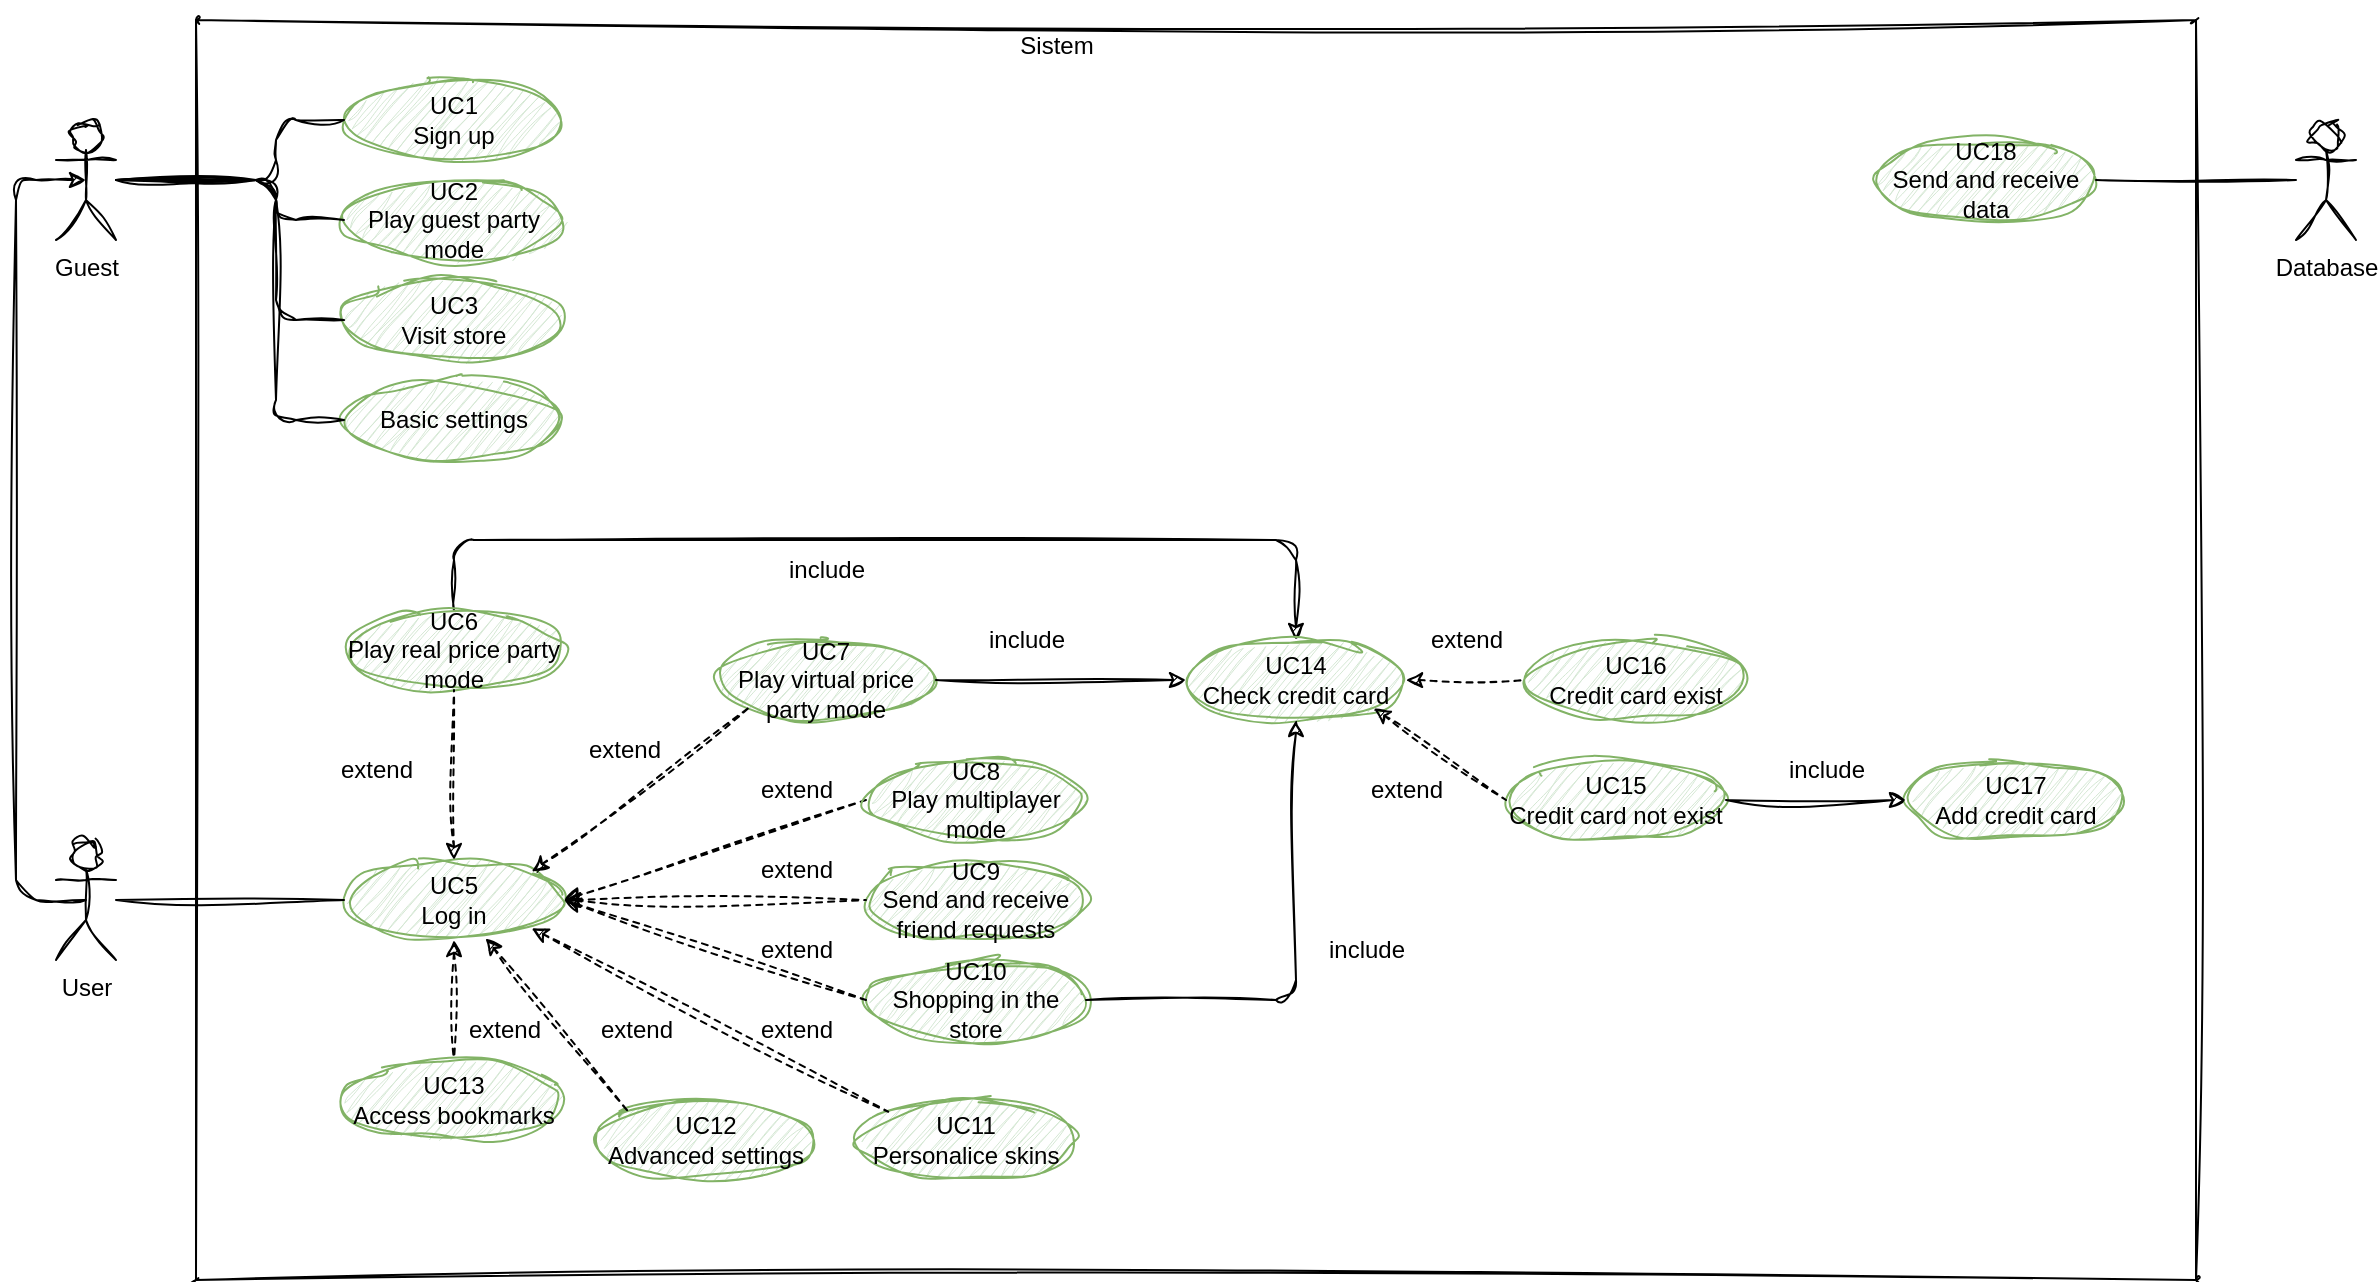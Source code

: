 <mxfile>
    <diagram name="Página-1" id="CXJXlOiOrODaM3HMHi4I">
        <mxGraphModel dx="448" dy="669" grid="1" gridSize="10" guides="1" tooltips="1" connect="1" arrows="1" fold="1" page="1" pageScale="1" pageWidth="827" pageHeight="1169" background="none" math="0" shadow="0">
            <root>
                <mxCell id="0"/>
                <mxCell id="1" parent="0"/>
                <mxCell id="282KxaGEVmYwGQcS04Fb-1" value="" style="swimlane;startSize=0;rounded=1;sketch=1;curveFitting=1;jiggle=2;" parent="1" vertex="1">
                    <mxGeometry x="120" y="120" width="1000" height="630" as="geometry"/>
                </mxCell>
                <mxCell id="-MapfWKm76I0NRb1GSsC-28" style="edgeStyle=orthogonalEdgeStyle;rounded=1;orthogonalLoop=1;jettySize=auto;html=1;entryX=0.5;entryY=0;entryDx=0;entryDy=0;endArrow=none;endFill=0;startArrow=classic;startFill=1;dashed=1;sketch=1;curveFitting=1;jiggle=2;" parent="282KxaGEVmYwGQcS04Fb-1" source="282KxaGEVmYwGQcS04Fb-3" target="-MapfWKm76I0NRb1GSsC-27" edge="1">
                    <mxGeometry relative="1" as="geometry"/>
                </mxCell>
                <mxCell id="282KxaGEVmYwGQcS04Fb-3" value="UC5&lt;br&gt;Log in" style="ellipse;whiteSpace=wrap;html=1;fillColor=#d5e8d4;strokeColor=#82b366;rounded=1;sketch=1;curveFitting=1;jiggle=2;" parent="282KxaGEVmYwGQcS04Fb-1" vertex="1">
                    <mxGeometry x="74" y="420" width="110" height="40" as="geometry"/>
                </mxCell>
                <mxCell id="282KxaGEVmYwGQcS04Fb-14" value="UC18&lt;br&gt;Send and receive data" style="ellipse;whiteSpace=wrap;html=1;fillColor=#d5e8d4;strokeColor=#82b366;rounded=1;sketch=1;curveFitting=1;jiggle=2;" parent="282KxaGEVmYwGQcS04Fb-1" vertex="1">
                    <mxGeometry x="840" y="60" width="110" height="40" as="geometry"/>
                </mxCell>
                <mxCell id="12" style="edgeStyle=none;hachureGap=4;html=1;entryX=0.5;entryY=0;entryDx=0;entryDy=0;fontFamily=Architects Daughter;fontSource=https%3A%2F%2Ffonts.googleapis.com%2Fcss%3Ffamily%3DArchitects%2BDaughter;fontSize=16;exitX=0.5;exitY=0;exitDx=0;exitDy=0;rounded=1;sketch=1;curveFitting=1;jiggle=2;" parent="282KxaGEVmYwGQcS04Fb-1" source="V3-tlpa_SD0hHTbS8woX-4" target="8" edge="1">
                    <mxGeometry relative="1" as="geometry">
                        <Array as="points">
                            <mxPoint x="129" y="260"/>
                            <mxPoint x="550" y="260"/>
                        </Array>
                    </mxGeometry>
                </mxCell>
                <mxCell id="V3-tlpa_SD0hHTbS8woX-4" value="UC6&lt;br&gt;Play real price party mode" style="ellipse;whiteSpace=wrap;html=1;fillColor=#d5e8d4;strokeColor=#82b366;rounded=1;sketch=1;curveFitting=1;jiggle=2;" parent="282KxaGEVmYwGQcS04Fb-1" vertex="1">
                    <mxGeometry x="74" y="295" width="110" height="40" as="geometry"/>
                </mxCell>
                <mxCell id="V3-tlpa_SD0hHTbS8woX-7" value="UC1&lt;br&gt;Sign up" style="ellipse;whiteSpace=wrap;html=1;fillColor=#d5e8d4;strokeColor=#82b366;rounded=1;sketch=1;curveFitting=1;jiggle=2;" parent="282KxaGEVmYwGQcS04Fb-1" vertex="1">
                    <mxGeometry x="74" y="30" width="110" height="40" as="geometry"/>
                </mxCell>
                <mxCell id="-MapfWKm76I0NRb1GSsC-2" value="UC7&lt;br&gt;Play virtual price party mode" style="ellipse;whiteSpace=wrap;html=1;fillColor=#d5e8d4;strokeColor=#82b366;rounded=1;sketch=1;curveFitting=1;jiggle=2;" parent="282KxaGEVmYwGQcS04Fb-1" vertex="1">
                    <mxGeometry x="260" y="310" width="110" height="40" as="geometry"/>
                </mxCell>
                <mxCell id="-MapfWKm76I0NRb1GSsC-8" value="UC2&lt;br&gt;Play guest party mode" style="ellipse;whiteSpace=wrap;html=1;fillColor=#d5e8d4;strokeColor=#82b366;rounded=1;sketch=1;curveFitting=1;jiggle=2;" parent="282KxaGEVmYwGQcS04Fb-1" vertex="1">
                    <mxGeometry x="74" y="80" width="110" height="40" as="geometry"/>
                </mxCell>
                <mxCell id="-MapfWKm76I0NRb1GSsC-17" value="extend" style="text;html=1;align=center;verticalAlign=middle;resizable=0;points=[];autosize=1;strokeColor=none;fillColor=none;rounded=1;sketch=1;curveFitting=1;jiggle=2;" parent="282KxaGEVmYwGQcS04Fb-1" vertex="1">
                    <mxGeometry x="270.0" y="370" width="60" height="30" as="geometry"/>
                </mxCell>
                <mxCell id="-MapfWKm76I0NRb1GSsC-20" value="" style="endArrow=none;html=1;rounded=1;entryX=0;entryY=0.5;entryDx=0;entryDy=0;exitX=1;exitY=0.5;exitDx=0;exitDy=0;endFill=0;startArrow=classic;startFill=1;dashed=1;sketch=1;curveFitting=1;jiggle=2;" parent="282KxaGEVmYwGQcS04Fb-1" source="282KxaGEVmYwGQcS04Fb-3" target="-MapfWKm76I0NRb1GSsC-19" edge="1">
                    <mxGeometry width="50" height="50" relative="1" as="geometry">
                        <mxPoint x="364" y="386" as="sourcePoint"/>
                        <mxPoint x="442" y="330" as="targetPoint"/>
                    </mxGeometry>
                </mxCell>
                <mxCell id="-MapfWKm76I0NRb1GSsC-22" value="UC3&lt;br&gt;Visit store" style="ellipse;whiteSpace=wrap;html=1;fillColor=#d5e8d4;strokeColor=#82b366;rounded=1;sketch=1;curveFitting=1;jiggle=2;" parent="282KxaGEVmYwGQcS04Fb-1" vertex="1">
                    <mxGeometry x="74" y="130" width="110" height="40" as="geometry"/>
                </mxCell>
                <mxCell id="-MapfWKm76I0NRb1GSsC-24" value="Basic settings" style="ellipse;whiteSpace=wrap;html=1;fillColor=#d5e8d4;strokeColor=#82b366;rounded=1;sketch=1;curveFitting=1;jiggle=2;" parent="282KxaGEVmYwGQcS04Fb-1" vertex="1">
                    <mxGeometry x="74" y="180" width="110" height="40" as="geometry"/>
                </mxCell>
                <mxCell id="-MapfWKm76I0NRb1GSsC-27" value="UC13&lt;br&gt;Access bookmarks" style="ellipse;whiteSpace=wrap;html=1;fillColor=#d5e8d4;strokeColor=#82b366;rounded=1;sketch=1;curveFitting=1;jiggle=2;" parent="282KxaGEVmYwGQcS04Fb-1" vertex="1">
                    <mxGeometry x="74" y="520" width="110" height="40" as="geometry"/>
                </mxCell>
                <mxCell id="-MapfWKm76I0NRb1GSsC-29" value="extend" style="text;html=1;align=center;verticalAlign=middle;resizable=0;points=[];autosize=1;strokeColor=none;fillColor=none;rounded=1;sketch=1;curveFitting=1;jiggle=2;" parent="282KxaGEVmYwGQcS04Fb-1" vertex="1">
                    <mxGeometry x="190.0" y="490" width="60" height="30" as="geometry"/>
                </mxCell>
                <mxCell id="-MapfWKm76I0NRb1GSsC-30" value="UC9&lt;br&gt;Send and receive friend requests" style="ellipse;whiteSpace=wrap;html=1;fillColor=#d5e8d4;strokeColor=#82b366;rounded=1;sketch=1;curveFitting=1;jiggle=2;" parent="282KxaGEVmYwGQcS04Fb-1" vertex="1">
                    <mxGeometry x="335" y="420" width="110" height="40" as="geometry"/>
                </mxCell>
                <mxCell id="-MapfWKm76I0NRb1GSsC-59" value="UC10&lt;br&gt;Shopping in the store" style="ellipse;whiteSpace=wrap;html=1;fillColor=#d5e8d4;strokeColor=#82b366;rounded=1;sketch=1;curveFitting=1;jiggle=2;" parent="282KxaGEVmYwGQcS04Fb-1" vertex="1">
                    <mxGeometry x="335" y="470" width="110" height="40" as="geometry"/>
                </mxCell>
                <mxCell id="-MapfWKm76I0NRb1GSsC-19" value="UC8&lt;br&gt;Play multiplayer mode" style="ellipse;whiteSpace=wrap;html=1;fillColor=#d5e8d4;strokeColor=#82b366;rounded=1;sketch=1;curveFitting=1;jiggle=2;" parent="282KxaGEVmYwGQcS04Fb-1" vertex="1">
                    <mxGeometry x="335" y="370" width="110" height="40" as="geometry"/>
                </mxCell>
                <mxCell id="-MapfWKm76I0NRb1GSsC-67" value="" style="endArrow=none;dashed=1;html=1;rounded=1;exitX=1;exitY=0.5;exitDx=0;exitDy=0;entryX=0;entryY=0.5;entryDx=0;entryDy=0;startArrow=classic;startFill=1;sketch=1;curveFitting=1;jiggle=2;" parent="282KxaGEVmYwGQcS04Fb-1" source="282KxaGEVmYwGQcS04Fb-3" target="-MapfWKm76I0NRb1GSsC-30" edge="1">
                    <mxGeometry width="50" height="50" relative="1" as="geometry">
                        <mxPoint x="400" y="630" as="sourcePoint"/>
                        <mxPoint x="450" y="580" as="targetPoint"/>
                    </mxGeometry>
                </mxCell>
                <mxCell id="-MapfWKm76I0NRb1GSsC-68" value="" style="endArrow=none;dashed=1;html=1;rounded=1;exitX=1;exitY=0.5;exitDx=0;exitDy=0;entryX=0;entryY=0.5;entryDx=0;entryDy=0;startArrow=classic;startFill=1;sketch=1;curveFitting=1;jiggle=2;" parent="282KxaGEVmYwGQcS04Fb-1" source="282KxaGEVmYwGQcS04Fb-3" target="-MapfWKm76I0NRb1GSsC-59" edge="1">
                    <mxGeometry width="50" height="50" relative="1" as="geometry">
                        <mxPoint x="178" y="424" as="sourcePoint"/>
                        <mxPoint x="290" y="460" as="targetPoint"/>
                    </mxGeometry>
                </mxCell>
                <mxCell id="-MapfWKm76I0NRb1GSsC-69" value="extend" style="text;html=1;align=center;verticalAlign=middle;resizable=0;points=[];autosize=1;strokeColor=none;fillColor=none;rounded=1;sketch=1;curveFitting=1;jiggle=2;" parent="282KxaGEVmYwGQcS04Fb-1" vertex="1">
                    <mxGeometry x="270.0" y="450" width="60" height="30" as="geometry"/>
                </mxCell>
                <mxCell id="-MapfWKm76I0NRb1GSsC-70" value="extend" style="text;html=1;align=center;verticalAlign=middle;resizable=0;points=[];autosize=1;strokeColor=none;fillColor=none;rounded=1;sketch=1;curveFitting=1;jiggle=2;" parent="282KxaGEVmYwGQcS04Fb-1" vertex="1">
                    <mxGeometry x="270.0" y="410" width="60" height="30" as="geometry"/>
                </mxCell>
                <mxCell id="-MapfWKm76I0NRb1GSsC-72" value="" style="endArrow=none;html=1;rounded=1;entryX=0.5;entryY=1;entryDx=0;entryDy=0;exitX=0.5;exitY=0;exitDx=0;exitDy=0;endFill=0;startArrow=classic;startFill=1;dashed=1;sketch=1;curveFitting=1;jiggle=2;" parent="282KxaGEVmYwGQcS04Fb-1" source="282KxaGEVmYwGQcS04Fb-3" target="V3-tlpa_SD0hHTbS8woX-4" edge="1">
                    <mxGeometry width="50" height="50" relative="1" as="geometry">
                        <mxPoint x="335" y="150" as="sourcePoint"/>
                        <mxPoint x="496" y="260" as="targetPoint"/>
                    </mxGeometry>
                </mxCell>
                <mxCell id="-MapfWKm76I0NRb1GSsC-73" value="" style="endArrow=none;html=1;rounded=1;entryX=0;entryY=1;entryDx=0;entryDy=0;endFill=0;startArrow=classic;startFill=1;dashed=1;exitX=1;exitY=0;exitDx=0;exitDy=0;sketch=1;curveFitting=1;jiggle=2;" parent="282KxaGEVmYwGQcS04Fb-1" source="282KxaGEVmYwGQcS04Fb-3" target="-MapfWKm76I0NRb1GSsC-2" edge="1">
                    <mxGeometry width="50" height="50" relative="1" as="geometry">
                        <mxPoint x="180" y="440" as="sourcePoint"/>
                        <mxPoint x="496" y="180" as="targetPoint"/>
                    </mxGeometry>
                </mxCell>
                <mxCell id="-MapfWKm76I0NRb1GSsC-74" value="include" style="text;html=1;align=center;verticalAlign=middle;resizable=0;points=[];autosize=1;strokeColor=none;fillColor=none;rounded=1;sketch=1;curveFitting=1;jiggle=2;" parent="282KxaGEVmYwGQcS04Fb-1" vertex="1">
                    <mxGeometry x="285.0" y="260" width="60" height="30" as="geometry"/>
                </mxCell>
                <mxCell id="2" value="UC11&lt;br&gt;Personalice skins" style="ellipse;whiteSpace=wrap;html=1;fillColor=#d5e8d4;strokeColor=#82b366;rounded=1;sketch=1;curveFitting=1;jiggle=2;" parent="282KxaGEVmYwGQcS04Fb-1" vertex="1">
                    <mxGeometry x="330" y="540" width="110" height="40" as="geometry"/>
                </mxCell>
                <mxCell id="4" value="" style="endArrow=none;dashed=1;html=1;rounded=1;exitX=1;exitY=1;exitDx=0;exitDy=0;entryX=0;entryY=0;entryDx=0;entryDy=0;startArrow=classic;startFill=1;sketch=1;curveFitting=1;jiggle=2;" parent="282KxaGEVmYwGQcS04Fb-1" source="282KxaGEVmYwGQcS04Fb-3" target="2" edge="1">
                    <mxGeometry width="50" height="50" relative="1" as="geometry">
                        <mxPoint x="194" y="450" as="sourcePoint"/>
                        <mxPoint x="345" y="500" as="targetPoint"/>
                    </mxGeometry>
                </mxCell>
                <mxCell id="5" value="extend" style="text;html=1;align=center;verticalAlign=middle;resizable=0;points=[];autosize=1;strokeColor=none;fillColor=none;rounded=1;sketch=1;curveFitting=1;jiggle=2;" parent="282KxaGEVmYwGQcS04Fb-1" vertex="1">
                    <mxGeometry x="270.0" y="490" width="60" height="30" as="geometry"/>
                </mxCell>
                <mxCell id="6" value="&lt;font face=&quot;Helvetica&quot;&gt;&lt;span style=&quot;font-size: 12px;&quot;&gt;Sistem&lt;/span&gt;&lt;/font&gt;" style="text;html=1;align=center;verticalAlign=middle;resizable=0;points=[];autosize=1;strokeColor=none;fillColor=none;fontSize=20;fontFamily=Architects Daughter;hachureGap=4;fontSource=https%3A%2F%2Ffonts.googleapis.com%2Fcss%3Ffamily%3DArchitects%2BDaughter;rounded=1;sketch=1;curveFitting=1;jiggle=2;" parent="282KxaGEVmYwGQcS04Fb-1" vertex="1">
                    <mxGeometry x="400" y="-10" width="60" height="40" as="geometry"/>
                </mxCell>
                <mxCell id="7" value="UC16&lt;br&gt;Credit card exist" style="ellipse;whiteSpace=wrap;html=1;fillColor=#d5e8d4;strokeColor=#82b366;rounded=1;sketch=1;curveFitting=1;jiggle=2;" parent="282KxaGEVmYwGQcS04Fb-1" vertex="1">
                    <mxGeometry x="665" y="310" width="110" height="40" as="geometry"/>
                </mxCell>
                <mxCell id="16" style="edgeStyle=none;hachureGap=4;html=1;entryX=0;entryY=0.5;entryDx=0;entryDy=0;fontFamily=Architects Daughter;fontSource=https%3A%2F%2Ffonts.googleapis.com%2Fcss%3Ffamily%3DArchitects%2BDaughter;fontSize=16;dashed=1;startArrow=classic;startFill=1;endArrow=none;endFill=0;sketch=1;curveFitting=1;jiggle=2;" parent="282KxaGEVmYwGQcS04Fb-1" source="8" target="7" edge="1">
                    <mxGeometry relative="1" as="geometry"/>
                </mxCell>
                <mxCell id="8" value="UC14&lt;br&gt;Check credit card" style="ellipse;whiteSpace=wrap;html=1;fillColor=#d5e8d4;strokeColor=#82b366;rounded=1;sketch=1;curveFitting=1;jiggle=2;" parent="282KxaGEVmYwGQcS04Fb-1" vertex="1">
                    <mxGeometry x="495" y="310" width="110" height="40" as="geometry"/>
                </mxCell>
                <mxCell id="9" value="extend" style="text;html=1;align=center;verticalAlign=middle;resizable=0;points=[];autosize=1;strokeColor=none;fillColor=none;rounded=1;sketch=1;curveFitting=1;jiggle=2;" parent="282KxaGEVmYwGQcS04Fb-1" vertex="1">
                    <mxGeometry x="184.0" y="350" width="60" height="30" as="geometry"/>
                </mxCell>
                <mxCell id="10" value="extend" style="text;html=1;align=center;verticalAlign=middle;resizable=0;points=[];autosize=1;strokeColor=none;fillColor=none;rounded=1;sketch=1;curveFitting=1;jiggle=2;" parent="282KxaGEVmYwGQcS04Fb-1" vertex="1">
                    <mxGeometry x="60.0" y="360" width="60" height="30" as="geometry"/>
                </mxCell>
                <mxCell id="11" value="" style="endArrow=classic;html=1;hachureGap=4;fontFamily=Architects Daughter;fontSource=https%3A%2F%2Ffonts.googleapis.com%2Fcss%3Ffamily%3DArchitects%2BDaughter;fontSize=16;entryX=0;entryY=0.5;entryDx=0;entryDy=0;exitX=1;exitY=0.5;exitDx=0;exitDy=0;rounded=1;sketch=1;curveFitting=1;jiggle=2;" parent="282KxaGEVmYwGQcS04Fb-1" source="-MapfWKm76I0NRb1GSsC-2" target="8" edge="1">
                    <mxGeometry width="50" height="50" relative="1" as="geometry">
                        <mxPoint x="250" y="310" as="sourcePoint"/>
                        <mxPoint x="300" y="260" as="targetPoint"/>
                    </mxGeometry>
                </mxCell>
                <mxCell id="14" value="include" style="text;html=1;align=center;verticalAlign=middle;resizable=0;points=[];autosize=1;strokeColor=none;fillColor=none;rounded=1;sketch=1;curveFitting=1;jiggle=2;" parent="282KxaGEVmYwGQcS04Fb-1" vertex="1">
                    <mxGeometry x="385.0" y="295" width="60" height="30" as="geometry"/>
                </mxCell>
                <mxCell id="15" value="UC15&lt;br&gt;Credit card not exist" style="ellipse;whiteSpace=wrap;html=1;fillColor=#d5e8d4;strokeColor=#82b366;rounded=1;sketch=1;curveFitting=1;jiggle=2;" parent="282KxaGEVmYwGQcS04Fb-1" vertex="1">
                    <mxGeometry x="655" y="370" width="110" height="40" as="geometry"/>
                </mxCell>
                <mxCell id="17" value="" style="endArrow=none;html=1;rounded=1;entryX=0;entryY=0.5;entryDx=0;entryDy=0;exitX=1;exitY=1;exitDx=0;exitDy=0;endFill=0;startArrow=classic;startFill=1;dashed=1;sketch=1;curveFitting=1;jiggle=2;" parent="282KxaGEVmYwGQcS04Fb-1" source="8" target="15" edge="1">
                    <mxGeometry width="50" height="50" relative="1" as="geometry">
                        <mxPoint x="229" y="450" as="sourcePoint"/>
                        <mxPoint x="380" y="400" as="targetPoint"/>
                    </mxGeometry>
                </mxCell>
                <mxCell id="18" value="extend" style="text;html=1;align=center;verticalAlign=middle;resizable=0;points=[];autosize=1;strokeColor=none;fillColor=none;rounded=1;sketch=1;curveFitting=1;jiggle=2;" parent="282KxaGEVmYwGQcS04Fb-1" vertex="1">
                    <mxGeometry x="575" y="370" width="60" height="30" as="geometry"/>
                </mxCell>
                <mxCell id="19" value="extend" style="text;html=1;align=center;verticalAlign=middle;resizable=0;points=[];autosize=1;strokeColor=none;fillColor=none;rounded=1;sketch=1;curveFitting=1;jiggle=2;" parent="282KxaGEVmYwGQcS04Fb-1" vertex="1">
                    <mxGeometry x="605" y="295" width="60" height="30" as="geometry"/>
                </mxCell>
                <mxCell id="26" value="" style="endArrow=none;html=1;rounded=1;entryX=1;entryY=0.5;entryDx=0;entryDy=0;exitX=0.5;exitY=1;exitDx=0;exitDy=0;endFill=0;startArrow=classic;startFill=1;sketch=1;curveFitting=1;jiggle=2;" parent="282KxaGEVmYwGQcS04Fb-1" source="8" target="-MapfWKm76I0NRb1GSsC-59" edge="1">
                    <mxGeometry width="50" height="50" relative="1" as="geometry">
                        <mxPoint x="560" y="360" as="sourcePoint"/>
                        <mxPoint x="480" y="490" as="targetPoint"/>
                        <Array as="points">
                            <mxPoint x="550" y="490"/>
                        </Array>
                    </mxGeometry>
                </mxCell>
                <mxCell id="27" value="include" style="text;html=1;align=center;verticalAlign=middle;resizable=0;points=[];autosize=1;strokeColor=none;fillColor=none;rounded=1;sketch=1;curveFitting=1;jiggle=2;" parent="282KxaGEVmYwGQcS04Fb-1" vertex="1">
                    <mxGeometry x="555" y="450" width="60" height="30" as="geometry"/>
                </mxCell>
                <mxCell id="28" value="UC12&lt;br&gt;Advanced settings" style="ellipse;whiteSpace=wrap;html=1;fillColor=#d5e8d4;strokeColor=#82b366;rounded=1;sketch=1;curveFitting=1;jiggle=2;" vertex="1" parent="282KxaGEVmYwGQcS04Fb-1">
                    <mxGeometry x="200" y="540" width="110" height="40" as="geometry"/>
                </mxCell>
                <mxCell id="29" value="" style="endArrow=none;dashed=1;html=1;rounded=1;entryX=0;entryY=0;entryDx=0;entryDy=0;startArrow=classic;startFill=1;sketch=1;curveFitting=1;jiggle=2;" edge="1" parent="282KxaGEVmYwGQcS04Fb-1" source="282KxaGEVmYwGQcS04Fb-3" target="28">
                    <mxGeometry width="50" height="50" relative="1" as="geometry">
                        <mxPoint x="177.891" y="464.142" as="sourcePoint"/>
                        <mxPoint x="356.109" y="555.858" as="targetPoint"/>
                    </mxGeometry>
                </mxCell>
                <mxCell id="30" value="extend" style="text;html=1;align=center;verticalAlign=middle;resizable=0;points=[];autosize=1;strokeColor=none;fillColor=none;rounded=1;sketch=1;curveFitting=1;jiggle=2;" vertex="1" parent="282KxaGEVmYwGQcS04Fb-1">
                    <mxGeometry x="124.0" y="490" width="60" height="30" as="geometry"/>
                </mxCell>
                <mxCell id="33" value="UC17&lt;br&gt;Add credit card" style="ellipse;whiteSpace=wrap;html=1;fillColor=#d5e8d4;strokeColor=#82b366;rounded=1;sketch=1;curveFitting=1;jiggle=2;" vertex="1" parent="282KxaGEVmYwGQcS04Fb-1">
                    <mxGeometry x="855" y="370" width="110" height="40" as="geometry"/>
                </mxCell>
                <mxCell id="31" style="edgeStyle=none;hachureGap=4;html=1;entryX=0;entryY=0.5;entryDx=0;entryDy=0;fontFamily=Architects Daughter;fontSource=https%3A%2F%2Ffonts.googleapis.com%2Fcss%3Ffamily%3DArchitects%2BDaughter;fontSize=16;startArrow=none;startFill=0;endArrow=classic;endFill=1;exitX=1;exitY=0.5;exitDx=0;exitDy=0;sketch=1;curveFitting=1;jiggle=2;" edge="1" parent="282KxaGEVmYwGQcS04Fb-1" source="15" target="33">
                    <mxGeometry relative="1" as="geometry">
                        <mxPoint x="785" y="340" as="sourcePoint"/>
                        <mxPoint x="865" y="340" as="targetPoint"/>
                    </mxGeometry>
                </mxCell>
                <mxCell id="32" value="include" style="text;html=1;align=center;verticalAlign=middle;resizable=0;points=[];autosize=1;strokeColor=none;fillColor=none;rounded=1;sketch=1;curveFitting=1;jiggle=2;" vertex="1" parent="282KxaGEVmYwGQcS04Fb-1">
                    <mxGeometry x="785" y="360" width="60" height="30" as="geometry"/>
                </mxCell>
                <mxCell id="-MapfWKm76I0NRb1GSsC-5" style="edgeStyle=orthogonalEdgeStyle;rounded=1;orthogonalLoop=1;jettySize=auto;html=1;entryX=0.5;entryY=0.5;entryDx=0;entryDy=0;entryPerimeter=0;exitX=0.5;exitY=0.5;exitDx=0;exitDy=0;exitPerimeter=0;sketch=1;curveFitting=1;jiggle=2;" parent="1" source="282KxaGEVmYwGQcS04Fb-2" target="-MapfWKm76I0NRb1GSsC-4" edge="1">
                    <mxGeometry relative="1" as="geometry">
                        <Array as="points">
                            <mxPoint x="30" y="560"/>
                            <mxPoint x="30" y="200"/>
                        </Array>
                    </mxGeometry>
                </mxCell>
                <mxCell id="-MapfWKm76I0NRb1GSsC-7" style="edgeStyle=orthogonalEdgeStyle;rounded=1;orthogonalLoop=1;jettySize=auto;html=1;entryX=0;entryY=0.5;entryDx=0;entryDy=0;endArrow=none;endFill=0;sketch=1;curveFitting=1;jiggle=2;" parent="1" source="282KxaGEVmYwGQcS04Fb-2" target="282KxaGEVmYwGQcS04Fb-3" edge="1">
                    <mxGeometry relative="1" as="geometry"/>
                </mxCell>
                <mxCell id="282KxaGEVmYwGQcS04Fb-2" value="User" style="shape=umlActor;verticalLabelPosition=bottom;verticalAlign=top;html=1;outlineConnect=0;rounded=1;sketch=1;curveFitting=1;jiggle=2;" parent="1" vertex="1">
                    <mxGeometry x="50" y="530" width="30" height="60" as="geometry"/>
                </mxCell>
                <mxCell id="282KxaGEVmYwGQcS04Fb-15" style="edgeStyle=orthogonalEdgeStyle;rounded=1;orthogonalLoop=1;jettySize=auto;html=1;entryX=1;entryY=0.5;entryDx=0;entryDy=0;endArrow=none;endFill=0;sketch=1;curveFitting=1;jiggle=2;" parent="1" source="282KxaGEVmYwGQcS04Fb-13" target="282KxaGEVmYwGQcS04Fb-14" edge="1">
                    <mxGeometry relative="1" as="geometry"/>
                </mxCell>
                <mxCell id="282KxaGEVmYwGQcS04Fb-13" value="Database" style="shape=umlActor;verticalLabelPosition=bottom;verticalAlign=top;html=1;outlineConnect=0;rounded=1;sketch=1;curveFitting=1;jiggle=2;" parent="1" vertex="1">
                    <mxGeometry x="1170" y="170" width="30" height="60" as="geometry"/>
                </mxCell>
                <mxCell id="-MapfWKm76I0NRb1GSsC-6" style="edgeStyle=orthogonalEdgeStyle;rounded=1;orthogonalLoop=1;jettySize=auto;html=1;entryX=0;entryY=0.5;entryDx=0;entryDy=0;endArrow=none;endFill=0;sketch=1;curveFitting=1;jiggle=2;" parent="1" source="-MapfWKm76I0NRb1GSsC-4" target="V3-tlpa_SD0hHTbS8woX-7" edge="1">
                    <mxGeometry relative="1" as="geometry">
                        <Array as="points">
                            <mxPoint x="160" y="200"/>
                            <mxPoint x="160" y="170"/>
                        </Array>
                    </mxGeometry>
                </mxCell>
                <mxCell id="-MapfWKm76I0NRb1GSsC-9" style="edgeStyle=orthogonalEdgeStyle;rounded=1;orthogonalLoop=1;jettySize=auto;html=1;entryX=0;entryY=0.5;entryDx=0;entryDy=0;endArrow=none;endFill=0;sketch=1;curveFitting=1;jiggle=2;" parent="1" source="-MapfWKm76I0NRb1GSsC-4" target="-MapfWKm76I0NRb1GSsC-8" edge="1">
                    <mxGeometry relative="1" as="geometry">
                        <Array as="points">
                            <mxPoint x="160" y="200"/>
                            <mxPoint x="160" y="220"/>
                        </Array>
                    </mxGeometry>
                </mxCell>
                <mxCell id="-MapfWKm76I0NRb1GSsC-23" style="edgeStyle=orthogonalEdgeStyle;rounded=1;orthogonalLoop=1;jettySize=auto;html=1;entryX=0;entryY=0.5;entryDx=0;entryDy=0;endArrow=none;endFill=0;sketch=1;curveFitting=1;jiggle=2;" parent="1" source="-MapfWKm76I0NRb1GSsC-4" target="-MapfWKm76I0NRb1GSsC-22" edge="1">
                    <mxGeometry relative="1" as="geometry">
                        <Array as="points">
                            <mxPoint x="160" y="200"/>
                            <mxPoint x="160" y="270"/>
                        </Array>
                    </mxGeometry>
                </mxCell>
                <mxCell id="-MapfWKm76I0NRb1GSsC-25" style="edgeStyle=orthogonalEdgeStyle;rounded=1;orthogonalLoop=1;jettySize=auto;html=1;entryX=0;entryY=0.5;entryDx=0;entryDy=0;endArrow=none;endFill=0;sketch=1;curveFitting=1;jiggle=2;" parent="1" source="-MapfWKm76I0NRb1GSsC-4" target="-MapfWKm76I0NRb1GSsC-24" edge="1">
                    <mxGeometry relative="1" as="geometry">
                        <Array as="points">
                            <mxPoint x="160" y="200"/>
                            <mxPoint x="160" y="320"/>
                        </Array>
                    </mxGeometry>
                </mxCell>
                <mxCell id="-MapfWKm76I0NRb1GSsC-4" value="Guest" style="shape=umlActor;verticalLabelPosition=bottom;verticalAlign=top;html=1;outlineConnect=0;rounded=1;sketch=1;curveFitting=1;jiggle=2;" parent="1" vertex="1">
                    <mxGeometry x="50" y="170" width="30" height="60" as="geometry"/>
                </mxCell>
            </root>
        </mxGraphModel>
    </diagram>
</mxfile>